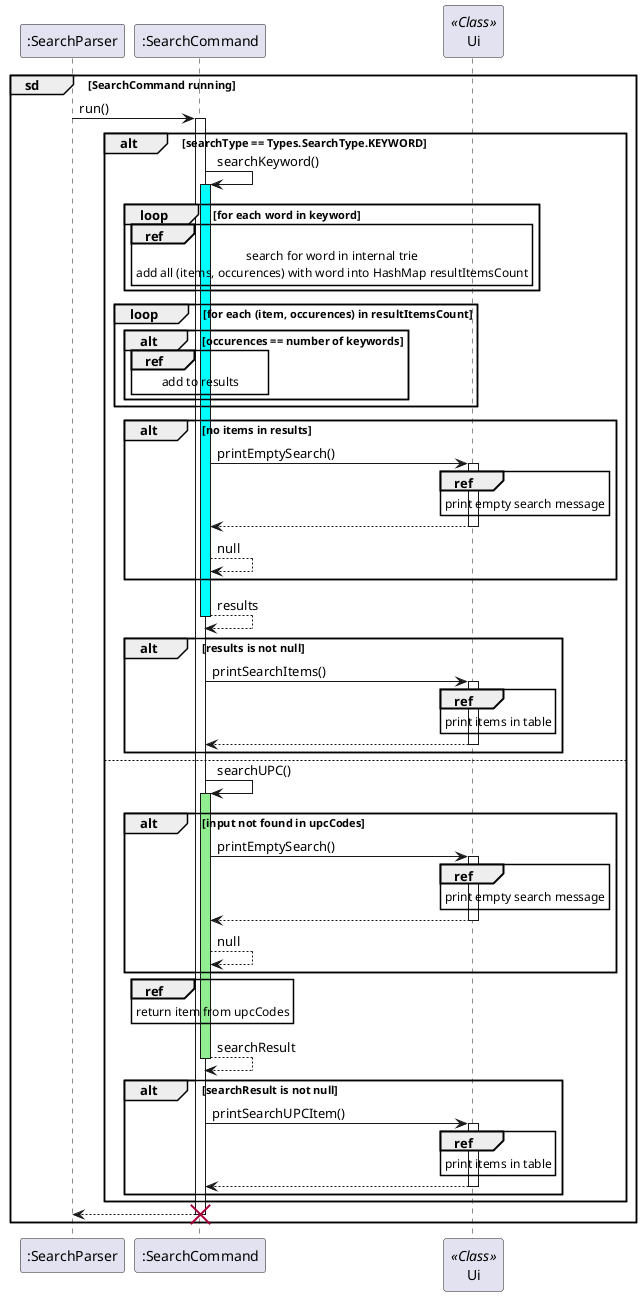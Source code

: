 @startuml
'https://plantuml.com/sequence-diagram
participant ":SearchParser"

group sd [SearchCommand running]
    ":SearchParser" -> ":SearchCommand": run()
    activate ":SearchCommand"
    participant ":SearchCommand"
    participant Ui << Class >>
    alt searchType == Types.SearchType.KEYWORD
        ":SearchCommand" -> ":SearchCommand": searchKeyword()
        activate ":SearchCommand" #cyan
        loop for each word in keyword
            ref over ":SearchCommand"
                search for word in internal trie
                add all (items, occurences) with word into HashMap resultItemsCount
            end ref
        end
        loop for each (item, occurences) in resultItemsCount
            alt occurences == number of keywords
                ref over ":SearchCommand"
                    add to results
                end ref
            end
        end
        alt no items in results
            ":SearchCommand" -> Ui: printEmptySearch()
            activate Ui
            ref over Ui
                print empty search message
            end ref
            return
            ":SearchCommand" --> ":SearchCommand": null
        end
        return results
        alt results is not null
            ":SearchCommand" -> Ui: printSearchItems()
            activate Ui
            ref over Ui
                print items in table
            end ref
            return
        end
    else
        ":SearchCommand" -> ":SearchCommand": searchUPC()
        activate ":SearchCommand" #lightgreen
        alt input not found in upcCodes
            ":SearchCommand" -> Ui: printEmptySearch()
            activate Ui
            ref over Ui
                print empty search message
            end ref
            return
            ":SearchCommand" --> ":SearchCommand": null
        end
        ref over ":SearchCommand"
            return item from upcCodes
        end ref
        return searchResult
        alt searchResult is not null
            ":SearchCommand" -> Ui: printSearchUPCItem()
            activate Ui
            ref over Ui
                print items in table
            end ref
            return
        end
    end
    return
    deactivate ":SearchCommand"
    destroy ":SearchCommand"
end
@enduml